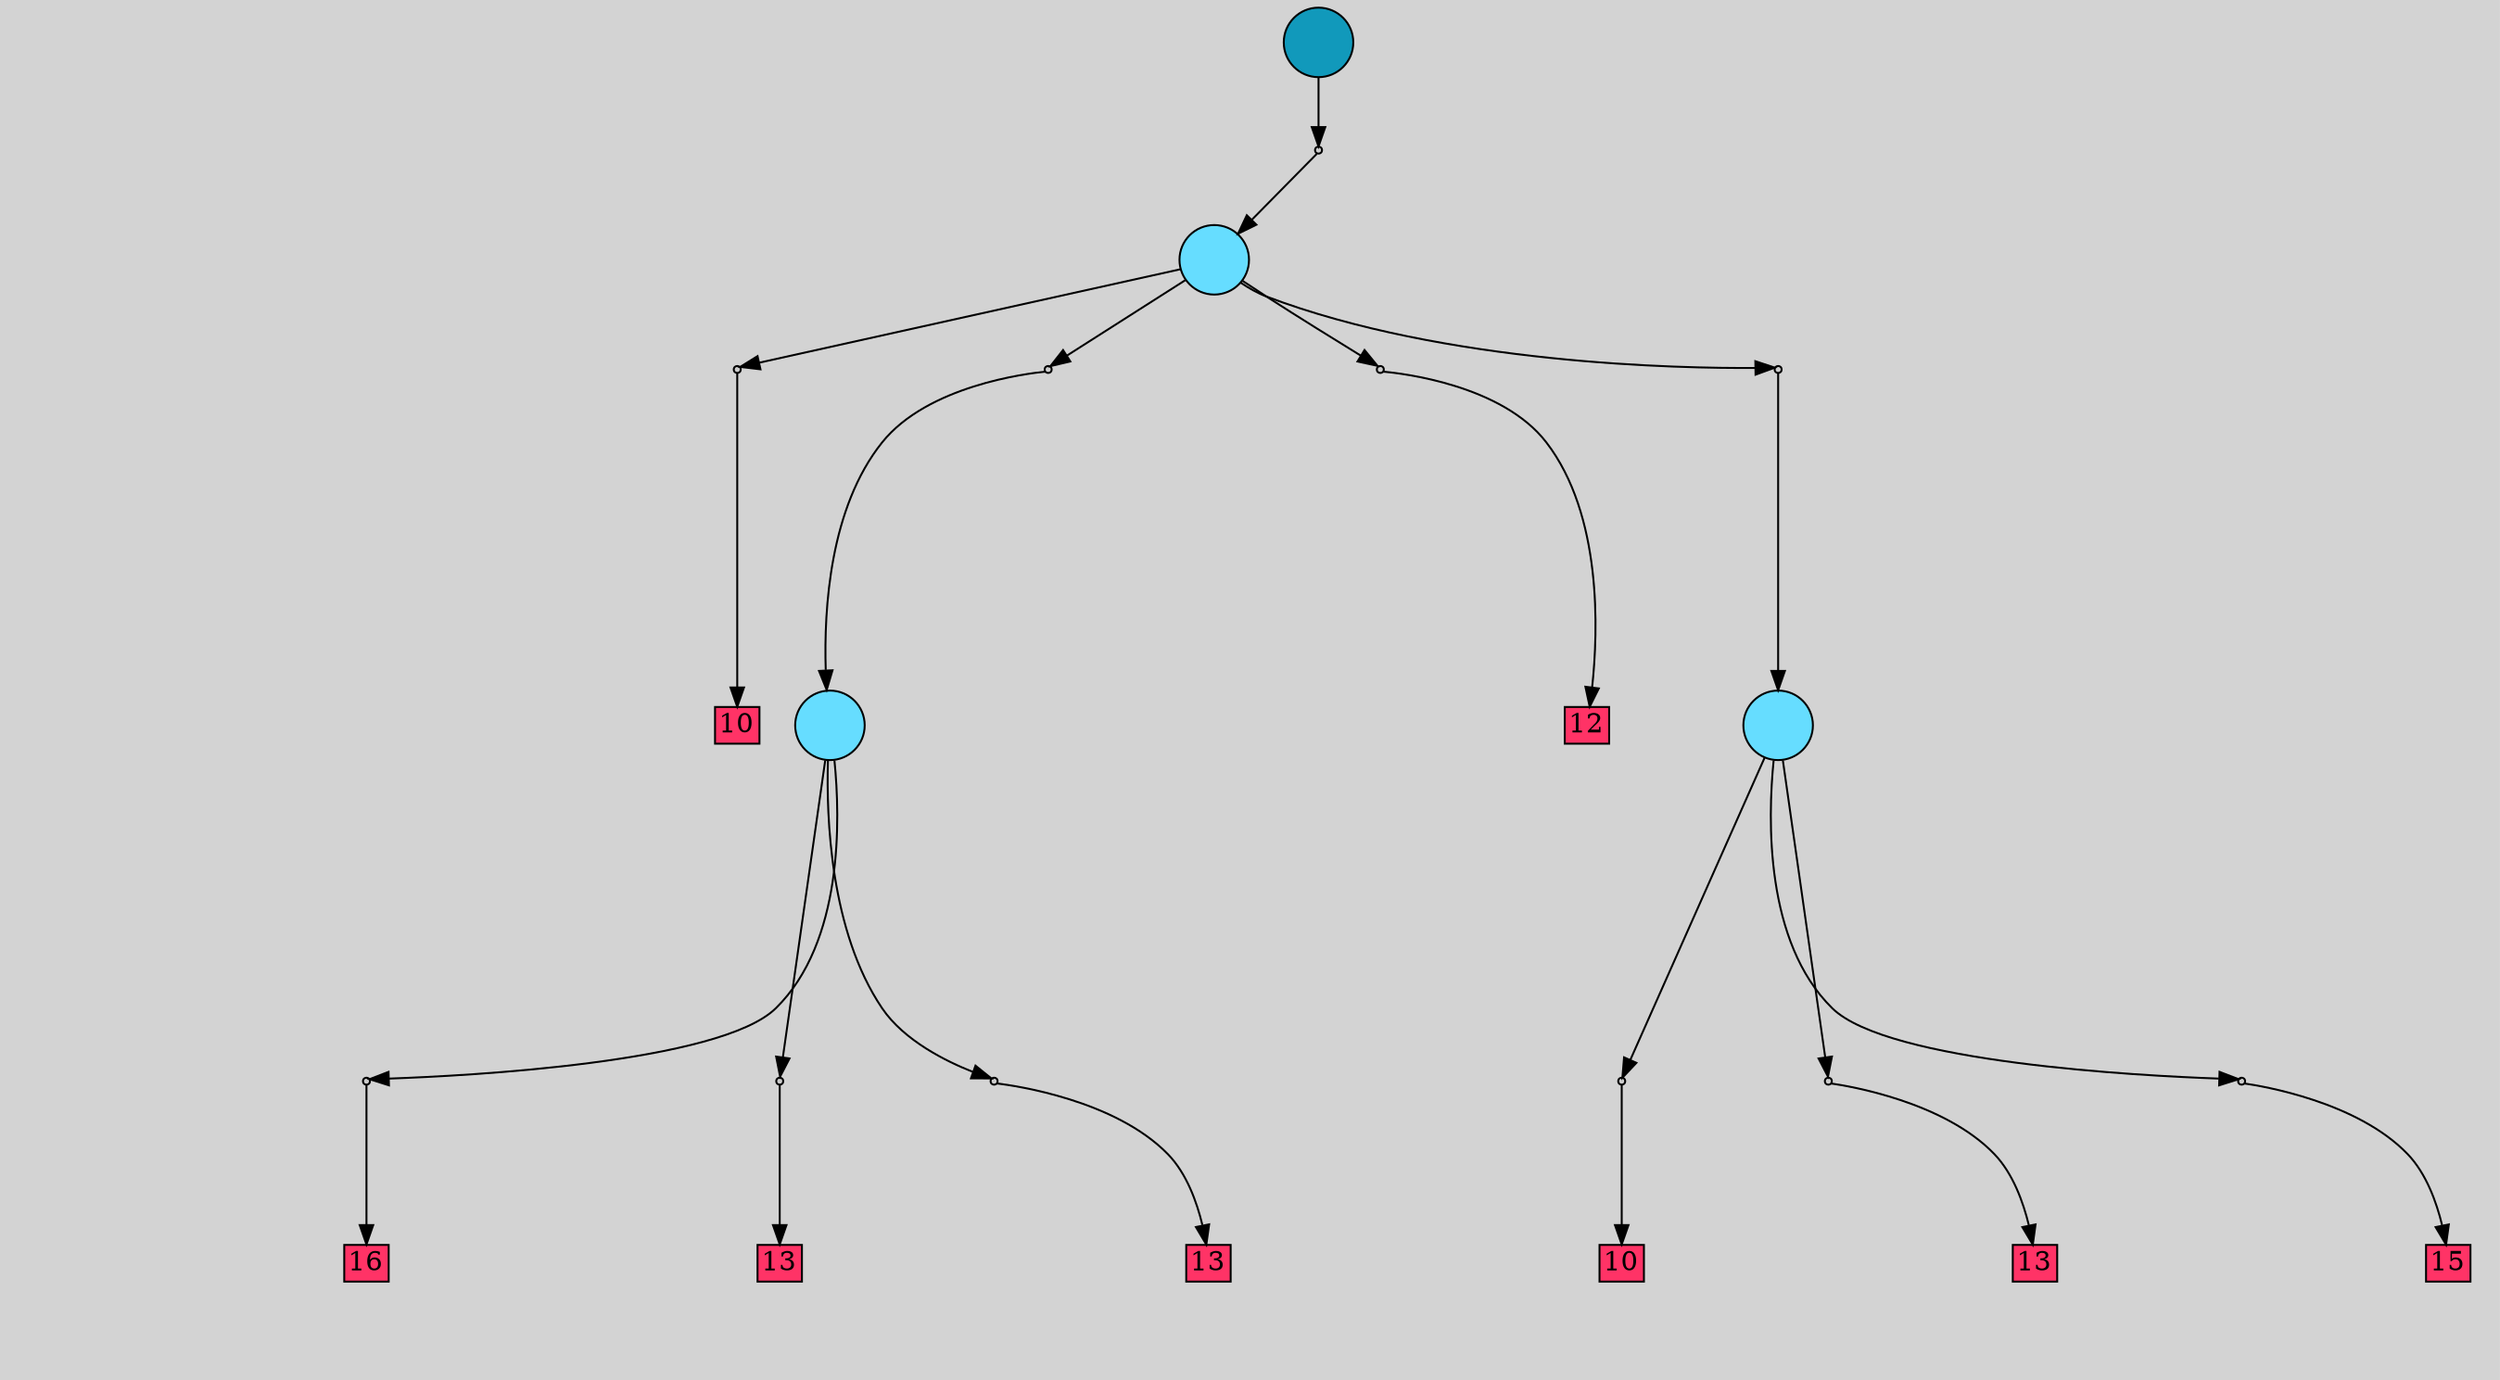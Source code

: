 digraph{
	graph[pad = "0.212, 0.055" bgcolor = lightgray]
	node[shape=circle style = filled label = ""]
		T0 [fillcolor="#66ddff"]
		T1 [fillcolor="#66ddff"]
		T2 [fillcolor="#66ddff"]
		T3 [fillcolor="#1199bb"]
		P0 [fillcolor="#cccccc" shape=point] //
		I0 [shape=box style=invis label="6|1&1|368#1|522&#92;n1|3&1|540#0|737&#92;n3|6&1|559#0|427&#92;n1|7&0|614#1|775&#92;n2|0&0|991#1|1219&#92;n"]
		P0 -> I0[style=invis]
		A0 [fillcolor="#ff3366" shape=box margin=0.03 width=0 height=0 label="10"]
		T0 -> P0 -> A0
		P1 [fillcolor="#cccccc" shape=point] //
		I1 [shape=box style=invis label="3|4&1|128#1|577&#92;n6|5&1|1060#0|636&#92;n0|6&0|1300#1|72&#92;n5|3&0|869#0|745&#92;n3|0&0|979#0|350&#92;n"]
		P1 -> I1[style=invis]
		A1 [fillcolor="#ff3366" shape=box margin=0.03 width=0 height=0 label="13"]
		T0 -> P1 -> A1
		P2 [fillcolor="#cccccc" shape=point] //
		I2 [shape=box style=invis label="1|0&0|1053#1|681&#92;n"]
		P2 -> I2[style=invis]
		A2 [fillcolor="#ff3366" shape=box margin=0.03 width=0 height=0 label="15"]
		T0 -> P2 -> A2
		P3 [fillcolor="#cccccc" shape=point] //
		I3 [shape=box style=invis label="6|6&1|85#1|868&#92;n1|0&1|688#0|454&#92;n"]
		P3 -> I3[style=invis]
		A3 [fillcolor="#ff3366" shape=box margin=0.03 width=0 height=0 label="16"]
		T1 -> P3 -> A3
		P4 [fillcolor="#cccccc" shape=point] //
		I4 [shape=box style=invis label="3|4&1|128#1|577&#92;n6|5&1|1060#0|636&#92;n0|6&0|1300#1|72&#92;n5|3&0|869#0|745&#92;n3|0&0|979#0|350&#92;n"]
		P4 -> I4[style=invis]
		A4 [fillcolor="#ff3366" shape=box margin=0.03 width=0 height=0 label="13"]
		T1 -> P4 -> A4
		P5 [fillcolor="#cccccc" shape=point] //
		I5 [shape=box style=invis label="0|1&1|693#1|782&#92;n2|7&1|1076#0|1065&#92;n3|4&1|128#1|577&#92;n1|5&0|1055#1|1146&#92;n5|3&0|869#0|745&#92;n0|6&0|1300#1|72&#92;n3|0&0|979#0|350&#92;n"]
		P5 -> I5[style=invis]
		A5 [fillcolor="#ff3366" shape=box margin=0.03 width=0 height=0 label="13"]
		T1 -> P5 -> A5
		P6 [fillcolor="#cccccc" shape=point] //
		I6 [shape=box style=invis label="2|2&1|1184#0|1273&#92;n2|3&0|378#1|930&#92;n5|7&0|99#0|554&#92;n0|5&1|717#0|503&#92;n1|3&1|1095#0|837&#92;n4|5&0|1075#1|658&#92;n5|4&0|701#0|1029&#92;n1|5&0|100#1|307&#92;n1|7&0|1125#1|416&#92;n2|0&0|991#1|1219&#92;n"]
		P6 -> I6[style=invis]
		A6 [fillcolor="#ff3366" shape=box margin=0.03 width=0 height=0 label="10"]
		T2 -> P6 -> A6
		P7 [fillcolor="#cccccc" shape=point] //
		I7 [shape=box style=invis label="3|4&1|128#1|577&#92;n2|3&1|345#1|1130&#92;n0|6&0|1300#1|72&#92;n3|0&0|979#0|350&#92;n"]
		P7 -> I7[style=invis]
		T2 -> P7 -> T1
		P8 [fillcolor="#cccccc" shape=point] //
		I8 [shape=box style=invis label="2|4&1|620#1|1206&#92;n0|4&0|340#1|1319&#92;n7|0&0|620#0|285&#92;n"]
		P8 -> I8[style=invis]
		A7 [fillcolor="#ff3366" shape=box margin=0.03 width=0 height=0 label="12"]
		T2 -> P8 -> A7
		P9 [fillcolor="#cccccc" shape=point] //
		I9 [shape=box style=invis label="7|3&1|1061#0|548&#92;n5|6&1|280#1|965&#92;n6|0&0|246#0|682&#92;n7|3&0|19#1|281&#92;n4|2&1|158#0|1136&#92;n5|7&1|26#0|355&#92;n4|4&0|463#0|26&#92;n7|7&1|612#1|831&#92;n1|4&0|1195#0|172&#92;n3|1&1|1207#1|1272&#92;n5|7&0|1183#0|888&#92;n1|6&0|1239#0|380&#92;n2|2&0|519#0|1337&#92;n3|6&0|1294#1|1277&#92;n4|0&1|1063#1|1147&#92;n2|2&0|890#0|400&#92;n0|1&0|544#0|310&#92;n2|5&0|250#0|745&#92;n2|0&0|1013#0|1037&#92;n"]
		P9 -> I9[style=invis]
		T2 -> P9 -> T0
		P10 [fillcolor="#cccccc" shape=point] //
		I10 [shape=box style=invis label="3|6&1|42#0|422&#92;n1|0&1|688#0|454&#92;n"]
		P10 -> I10[style=invis]
		T3 -> P10 -> T2
		{ rank= same T3 }
}
